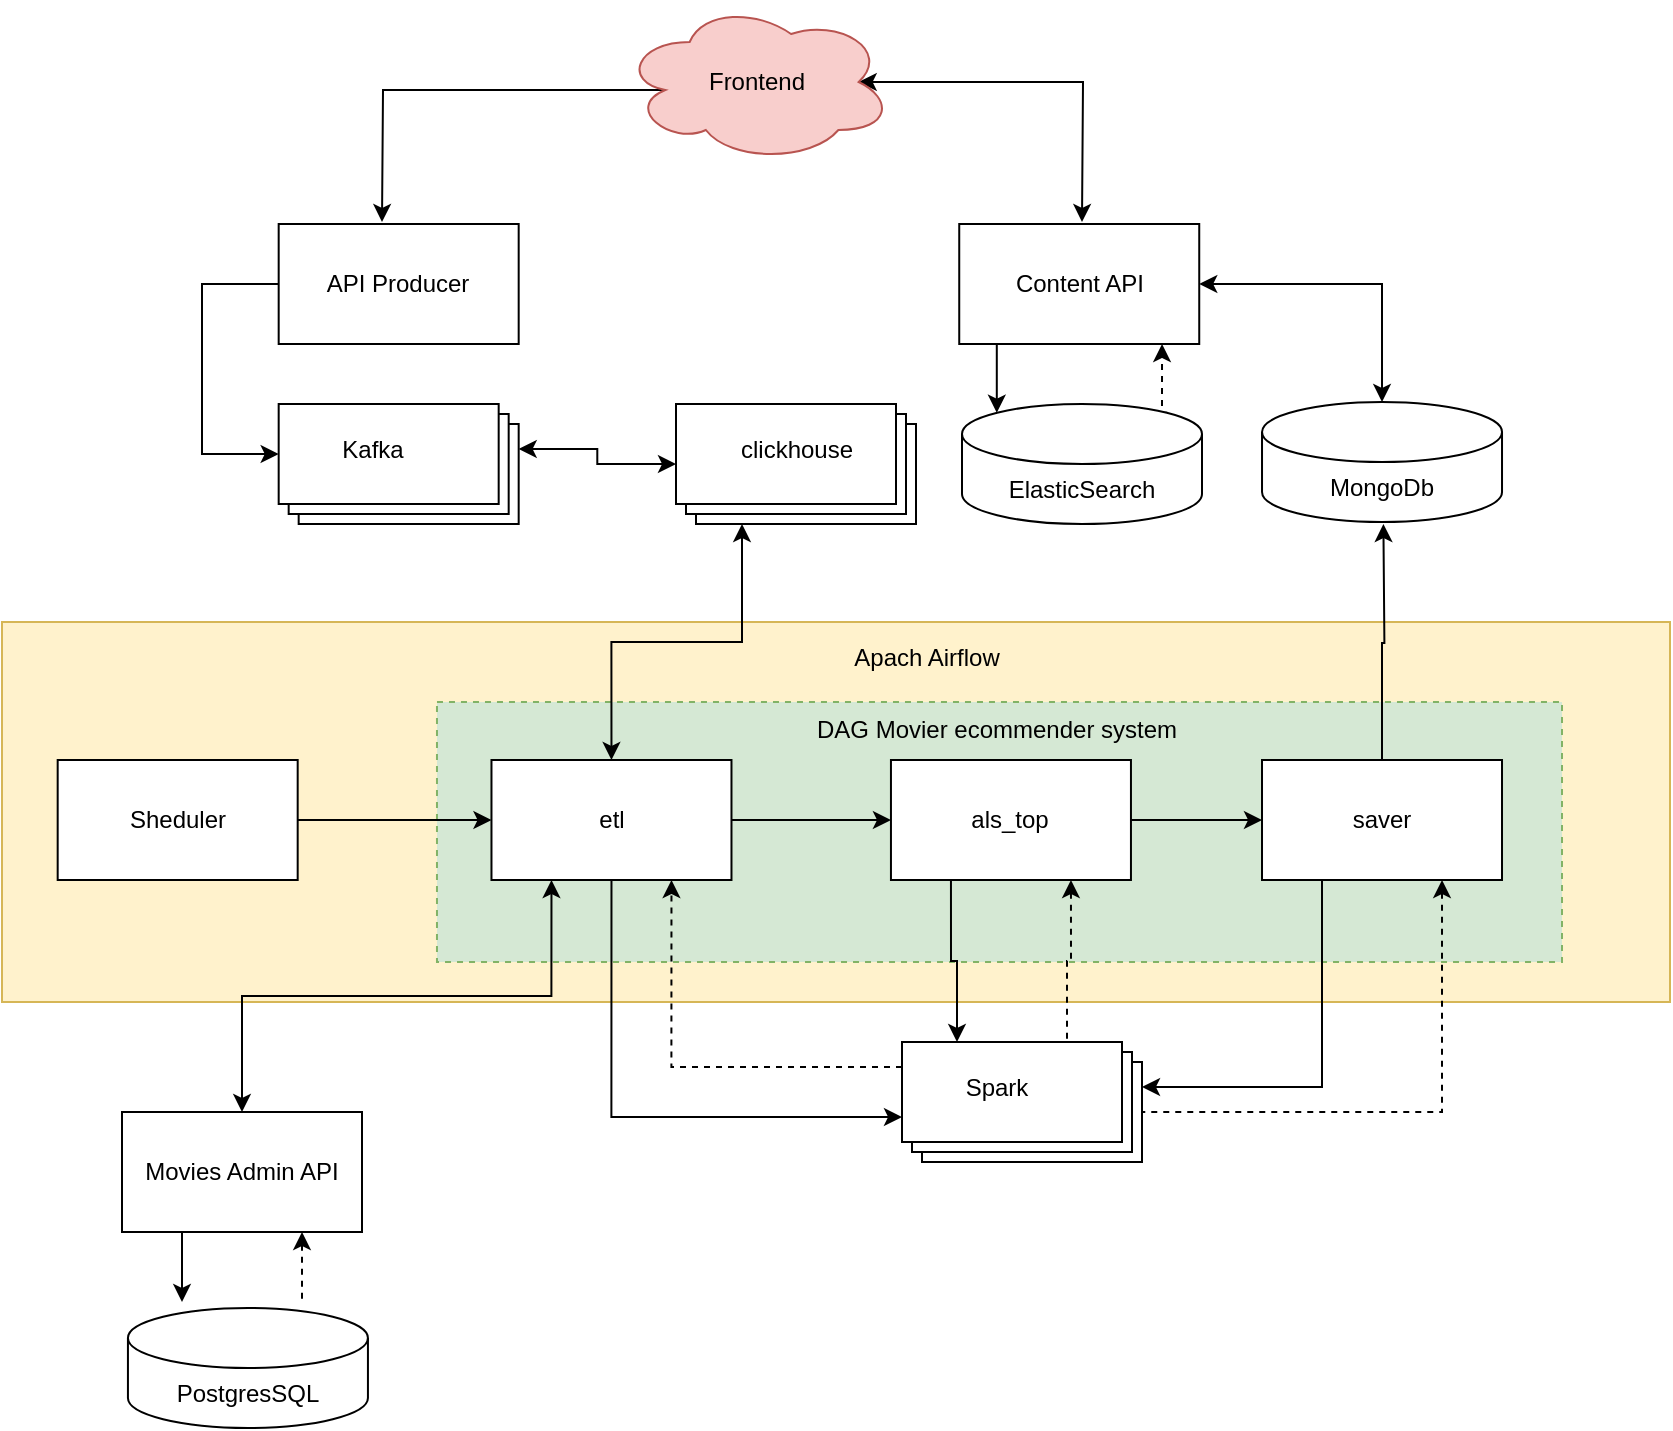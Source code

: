 <mxfile version="20.8.18" type="device"><diagram name="Page-1" id="mg7rvOluohRG5sQvqtEC"><mxGraphModel dx="2261" dy="768" grid="1" gridSize="10" guides="1" tooltips="1" connect="1" arrows="1" fold="1" page="1" pageScale="1" pageWidth="827" pageHeight="1169" math="0" shadow="0"><root><mxCell id="0"/><mxCell id="1" parent="0"/><mxCell id="Q3Elj4kSzfIql7BzFC3O-54" style="edgeStyle=orthogonalEdgeStyle;rounded=0;orthogonalLoop=1;jettySize=auto;html=1;exitX=0.16;exitY=0.55;exitDx=0;exitDy=0;exitPerimeter=0;startArrow=none;startFill=0;" parent="1" source="Q3Elj4kSzfIql7BzFC3O-1" edge="1"><mxGeometry relative="1" as="geometry"><mxPoint x="-10" y="110" as="targetPoint"/></mxGeometry></mxCell><mxCell id="Q3Elj4kSzfIql7BzFC3O-71" style="edgeStyle=orthogonalEdgeStyle;rounded=0;orthogonalLoop=1;jettySize=auto;html=1;exitX=0.875;exitY=0.5;exitDx=0;exitDy=0;exitPerimeter=0;startArrow=classic;startFill=1;" parent="1" source="Q3Elj4kSzfIql7BzFC3O-1" edge="1"><mxGeometry relative="1" as="geometry"><mxPoint x="340" y="110" as="targetPoint"/></mxGeometry></mxCell><mxCell id="Q3Elj4kSzfIql7BzFC3O-1" value="Frontend" style="ellipse;shape=cloud;whiteSpace=wrap;html=1;fillColor=#f8cecc;strokeColor=#b85450;" parent="1" vertex="1"><mxGeometry x="110" width="135.26" height="80" as="geometry"/></mxCell><mxCell id="Q3Elj4kSzfIql7BzFC3O-56" style="edgeStyle=orthogonalEdgeStyle;rounded=0;orthogonalLoop=1;jettySize=auto;html=1;exitX=0;exitY=0.5;exitDx=0;exitDy=0;entryX=0;entryY=0;entryDx=0;entryDy=25;entryPerimeter=0;startArrow=none;startFill=0;" parent="1" source="Q3Elj4kSzfIql7BzFC3O-2" target="Q3Elj4kSzfIql7BzFC3O-4" edge="1"><mxGeometry relative="1" as="geometry"><Array as="points"><mxPoint x="-100" y="141"/><mxPoint x="-100" y="226"/></Array></mxGeometry></mxCell><mxCell id="Q3Elj4kSzfIql7BzFC3O-2" value="API Producer" style="rounded=0;whiteSpace=wrap;html=1;" parent="1" vertex="1"><mxGeometry x="-61.66" y="111" width="120" height="60" as="geometry"/></mxCell><mxCell id="Q3Elj4kSzfIql7BzFC3O-7" value="" style="group" parent="1" vertex="1" connectable="0"><mxGeometry x="-61.66" y="201" width="120" height="60" as="geometry"/></mxCell><mxCell id="Q3Elj4kSzfIql7BzFC3O-4" value="" style="verticalLabelPosition=bottom;verticalAlign=top;html=1;shape=mxgraph.basic.layered_rect;dx=10;outlineConnect=0;whiteSpace=wrap;" parent="Q3Elj4kSzfIql7BzFC3O-7" vertex="1"><mxGeometry width="120.0" height="60" as="geometry"/></mxCell><mxCell id="Q3Elj4kSzfIql7BzFC3O-6" value="Kafka" style="text;html=1;align=center;verticalAlign=middle;resizable=0;points=[];autosize=1;strokeColor=none;fillColor=none;rounded=0;" parent="Q3Elj4kSzfIql7BzFC3O-7" vertex="1"><mxGeometry x="21.6" y="8" width="50" height="30" as="geometry"/></mxCell><mxCell id="Q3Elj4kSzfIql7BzFC3O-8" value="" style="group" parent="1" vertex="1" connectable="0"><mxGeometry x="137" y="201" width="120" height="60" as="geometry"/></mxCell><mxCell id="Q3Elj4kSzfIql7BzFC3O-9" value="" style="verticalLabelPosition=bottom;verticalAlign=top;html=1;shape=mxgraph.basic.layered_rect;dx=10;outlineConnect=0;whiteSpace=wrap;" parent="Q3Elj4kSzfIql7BzFC3O-8" vertex="1"><mxGeometry width="120.0" height="60" as="geometry"/></mxCell><mxCell id="Q3Elj4kSzfIql7BzFC3O-10" value="clickhouse" style="text;html=1;align=center;verticalAlign=middle;resizable=0;points=[];autosize=1;strokeColor=none;fillColor=none;rounded=0;" parent="Q3Elj4kSzfIql7BzFC3O-8" vertex="1"><mxGeometry x="20" y="8" width="80" height="30" as="geometry"/></mxCell><mxCell id="om1aiLuX_DYYrPGompIh-11" style="edgeStyle=orthogonalEdgeStyle;rounded=0;orthogonalLoop=1;jettySize=auto;html=1;exitX=0.25;exitY=1;exitDx=0;exitDy=0;startArrow=none;startFill=0;" edge="1" parent="1" source="Q3Elj4kSzfIql7BzFC3O-29"><mxGeometry relative="1" as="geometry"><mxPoint x="-110" y="650" as="targetPoint"/></mxGeometry></mxCell><mxCell id="om1aiLuX_DYYrPGompIh-13" style="edgeStyle=orthogonalEdgeStyle;rounded=0;orthogonalLoop=1;jettySize=auto;html=1;exitX=0.75;exitY=1;exitDx=0;exitDy=0;startArrow=classic;startFill=1;endArrow=none;endFill=0;dashed=1;" edge="1" parent="1" source="Q3Elj4kSzfIql7BzFC3O-29"><mxGeometry relative="1" as="geometry"><mxPoint x="-50" y="650" as="targetPoint"/></mxGeometry></mxCell><mxCell id="Q3Elj4kSzfIql7BzFC3O-29" value="Movies Admin API" style="whiteSpace=wrap;html=1;" parent="1" vertex="1"><mxGeometry x="-140" y="555" width="120" height="60" as="geometry"/></mxCell><mxCell id="Q3Elj4kSzfIql7BzFC3O-63" style="edgeStyle=orthogonalEdgeStyle;rounded=0;orthogonalLoop=1;jettySize=auto;html=1;exitX=1;exitY=0.5;exitDx=0;exitDy=0;startArrow=classic;startFill=1;entryX=0.5;entryY=0;entryDx=0;entryDy=0;entryPerimeter=0;" parent="1" source="Q3Elj4kSzfIql7BzFC3O-30" target="Q3Elj4kSzfIql7BzFC3O-66" edge="1"><mxGeometry relative="1" as="geometry"><mxPoint x="490" y="190" as="targetPoint"/></mxGeometry></mxCell><mxCell id="om1aiLuX_DYYrPGompIh-20" style="edgeStyle=orthogonalEdgeStyle;rounded=0;orthogonalLoop=1;jettySize=auto;html=1;exitX=0.25;exitY=1;exitDx=0;exitDy=0;entryX=0.145;entryY=0;entryDx=0;entryDy=4.35;entryPerimeter=0;startArrow=none;startFill=0;endArrow=classic;endFill=1;" edge="1" parent="1" source="Q3Elj4kSzfIql7BzFC3O-30" target="Q3Elj4kSzfIql7BzFC3O-67"><mxGeometry relative="1" as="geometry"/></mxCell><mxCell id="Q3Elj4kSzfIql7BzFC3O-30" value="Content API" style="whiteSpace=wrap;html=1;" parent="1" vertex="1"><mxGeometry x="278.62" y="111" width="120" height="60" as="geometry"/></mxCell><mxCell id="Q3Elj4kSzfIql7BzFC3O-26" value="" style="rounded=0;whiteSpace=wrap;html=1;fillColor=#fff2cc;strokeColor=#d6b656;" parent="1" vertex="1"><mxGeometry x="-200" y="310" width="834" height="190" as="geometry"/></mxCell><mxCell id="Q3Elj4kSzfIql7BzFC3O-3" value="Sheduler" style="rounded=0;whiteSpace=wrap;html=1;" parent="1" vertex="1"><mxGeometry x="-172.162" y="379" width="120" height="60" as="geometry"/></mxCell><mxCell id="Q3Elj4kSzfIql7BzFC3O-27" value="Apach Airflow" style="text;html=1;align=center;verticalAlign=middle;resizable=0;points=[];autosize=1;strokeColor=none;fillColor=none;" parent="1" vertex="1"><mxGeometry x="211.625" y="313" width="100" height="30" as="geometry"/></mxCell><mxCell id="Q3Elj4kSzfIql7BzFC3O-22" value="" style="rounded=0;whiteSpace=wrap;html=1;dashed=1;fillColor=#d5e8d4;strokeColor=#82b366;" parent="1" vertex="1"><mxGeometry x="17.49" y="350" width="562.51" height="130" as="geometry"/></mxCell><mxCell id="Q3Elj4kSzfIql7BzFC3O-49" style="edgeStyle=orthogonalEdgeStyle;rounded=0;orthogonalLoop=1;jettySize=auto;html=1;exitX=1;exitY=0.5;exitDx=0;exitDy=0;entryX=0;entryY=0.5;entryDx=0;entryDy=0;startArrow=none;startFill=0;" parent="1" source="Q3Elj4kSzfIql7BzFC3O-20" target="Q3Elj4kSzfIql7BzFC3O-21" edge="1"><mxGeometry relative="1" as="geometry"/></mxCell><mxCell id="Q3Elj4kSzfIql7BzFC3O-59" style="edgeStyle=orthogonalEdgeStyle;rounded=0;orthogonalLoop=1;jettySize=auto;html=1;exitX=0.5;exitY=0;exitDx=0;exitDy=0;startArrow=classic;startFill=1;" parent="1" source="Q3Elj4kSzfIql7BzFC3O-20" target="Q3Elj4kSzfIql7BzFC3O-9" edge="1"><mxGeometry relative="1" as="geometry"><Array as="points"><mxPoint x="105" y="320"/><mxPoint x="170" y="320"/></Array></mxGeometry></mxCell><mxCell id="Q3Elj4kSzfIql7BzFC3O-60" style="edgeStyle=orthogonalEdgeStyle;rounded=0;orthogonalLoop=1;jettySize=auto;html=1;exitX=0.25;exitY=1;exitDx=0;exitDy=0;entryX=0.5;entryY=0;entryDx=0;entryDy=0;startArrow=classic;startFill=1;" parent="1" source="Q3Elj4kSzfIql7BzFC3O-20" target="Q3Elj4kSzfIql7BzFC3O-29" edge="1"><mxGeometry relative="1" as="geometry"/></mxCell><mxCell id="om1aiLuX_DYYrPGompIh-5" style="edgeStyle=orthogonalEdgeStyle;rounded=0;orthogonalLoop=1;jettySize=auto;html=1;exitX=0.5;exitY=1;exitDx=0;exitDy=0;entryX=0;entryY=0;entryDx=0;entryDy=37.5;entryPerimeter=0;startArrow=none;startFill=0;" edge="1" parent="1" source="Q3Elj4kSzfIql7BzFC3O-20" target="om1aiLuX_DYYrPGompIh-2"><mxGeometry relative="1" as="geometry"/></mxCell><mxCell id="Q3Elj4kSzfIql7BzFC3O-20" value="etl" style="rounded=0;whiteSpace=wrap;html=1;" parent="1" vertex="1"><mxGeometry x="44.738" y="379" width="120" height="60" as="geometry"/></mxCell><mxCell id="om1aiLuX_DYYrPGompIh-6" style="edgeStyle=orthogonalEdgeStyle;rounded=0;orthogonalLoop=1;jettySize=auto;html=1;exitX=1;exitY=0.5;exitDx=0;exitDy=0;entryX=0;entryY=0.5;entryDx=0;entryDy=0;startArrow=none;startFill=0;" edge="1" parent="1" source="Q3Elj4kSzfIql7BzFC3O-21" target="Q3Elj4kSzfIql7BzFC3O-45"><mxGeometry relative="1" as="geometry"/></mxCell><mxCell id="om1aiLuX_DYYrPGompIh-15" style="edgeStyle=orthogonalEdgeStyle;rounded=0;orthogonalLoop=1;jettySize=auto;html=1;exitX=0.75;exitY=1;exitDx=0;exitDy=0;entryX=0;entryY=0;entryDx=82.5;entryDy=0;entryPerimeter=0;dashed=1;startArrow=classic;startFill=1;endArrow=none;endFill=0;" edge="1" parent="1" source="Q3Elj4kSzfIql7BzFC3O-21" target="om1aiLuX_DYYrPGompIh-2"><mxGeometry relative="1" as="geometry"/></mxCell><mxCell id="om1aiLuX_DYYrPGompIh-17" style="edgeStyle=orthogonalEdgeStyle;rounded=0;orthogonalLoop=1;jettySize=auto;html=1;exitX=0.25;exitY=1;exitDx=0;exitDy=0;entryX=0;entryY=0;entryDx=27.5;entryDy=0;entryPerimeter=0;startArrow=none;startFill=0;endArrow=classic;endFill=1;" edge="1" parent="1" source="Q3Elj4kSzfIql7BzFC3O-21" target="om1aiLuX_DYYrPGompIh-2"><mxGeometry relative="1" as="geometry"/></mxCell><mxCell id="Q3Elj4kSzfIql7BzFC3O-21" value="als_top" style="rounded=0;whiteSpace=wrap;html=1;" parent="1" vertex="1"><mxGeometry x="244.475" y="379" width="120" height="60" as="geometry"/></mxCell><mxCell id="Q3Elj4kSzfIql7BzFC3O-23" value="DAG Movier ecommender system" style="text;html=1;align=center;verticalAlign=middle;resizable=0;points=[];autosize=1;strokeColor=none;fillColor=none;" parent="1" vertex="1"><mxGeometry x="196.988" y="349" width="200" height="30" as="geometry"/></mxCell><mxCell id="Q3Elj4kSzfIql7BzFC3O-62" style="edgeStyle=orthogonalEdgeStyle;rounded=0;orthogonalLoop=1;jettySize=auto;html=1;exitX=0.5;exitY=0;exitDx=0;exitDy=0;startArrow=none;startFill=0;" parent="1" source="Q3Elj4kSzfIql7BzFC3O-45" edge="1"><mxGeometry relative="1" as="geometry"><mxPoint x="490.7" y="261" as="targetPoint"/></mxGeometry></mxCell><mxCell id="om1aiLuX_DYYrPGompIh-16" style="edgeStyle=orthogonalEdgeStyle;rounded=0;orthogonalLoop=1;jettySize=auto;html=1;exitX=0.75;exitY=1;exitDx=0;exitDy=0;entryX=0;entryY=0;entryDx=120.0;entryDy=35;entryPerimeter=0;dashed=1;startArrow=classic;startFill=1;endArrow=none;endFill=0;" edge="1" parent="1" source="Q3Elj4kSzfIql7BzFC3O-45" target="om1aiLuX_DYYrPGompIh-2"><mxGeometry relative="1" as="geometry"/></mxCell><mxCell id="om1aiLuX_DYYrPGompIh-18" style="edgeStyle=orthogonalEdgeStyle;rounded=0;orthogonalLoop=1;jettySize=auto;html=1;exitX=0.25;exitY=1;exitDx=0;exitDy=0;entryX=0;entryY=0;entryDx=120.0;entryDy=22.5;entryPerimeter=0;startArrow=none;startFill=0;endArrow=classic;endFill=1;" edge="1" parent="1" source="Q3Elj4kSzfIql7BzFC3O-45" target="om1aiLuX_DYYrPGompIh-2"><mxGeometry relative="1" as="geometry"/></mxCell><mxCell id="Q3Elj4kSzfIql7BzFC3O-45" value="saver" style="rounded=0;whiteSpace=wrap;html=1;" parent="1" vertex="1"><mxGeometry x="430.005" y="379" width="120" height="60" as="geometry"/></mxCell><mxCell id="Q3Elj4kSzfIql7BzFC3O-40" style="edgeStyle=orthogonalEdgeStyle;rounded=0;orthogonalLoop=1;jettySize=auto;html=1;exitX=1;exitY=0.5;exitDx=0;exitDy=0;entryX=0;entryY=0.5;entryDx=0;entryDy=0;startArrow=none;startFill=0;" parent="1" source="Q3Elj4kSzfIql7BzFC3O-3" target="Q3Elj4kSzfIql7BzFC3O-20" edge="1"><mxGeometry relative="1" as="geometry"/></mxCell><mxCell id="Q3Elj4kSzfIql7BzFC3O-57" style="edgeStyle=orthogonalEdgeStyle;rounded=0;orthogonalLoop=1;jettySize=auto;html=1;exitX=0;exitY=0;exitDx=120.0;exitDy=22.5;exitPerimeter=0;startArrow=classic;startFill=1;" parent="1" source="Q3Elj4kSzfIql7BzFC3O-4" target="Q3Elj4kSzfIql7BzFC3O-9" edge="1"><mxGeometry relative="1" as="geometry"/></mxCell><mxCell id="Q3Elj4kSzfIql7BzFC3O-66" value="MongoDb" style="shape=cylinder3;whiteSpace=wrap;html=1;boundedLbl=1;backgroundOutline=1;size=15;" parent="1" vertex="1"><mxGeometry x="430.01" y="200" width="120" height="60" as="geometry"/></mxCell><mxCell id="om1aiLuX_DYYrPGompIh-22" style="edgeStyle=orthogonalEdgeStyle;rounded=0;orthogonalLoop=1;jettySize=auto;html=1;exitX=0.855;exitY=0;exitDx=0;exitDy=4.35;exitPerimeter=0;entryX=0.845;entryY=1;entryDx=0;entryDy=0;entryPerimeter=0;startArrow=none;startFill=0;endArrow=classic;endFill=1;dashed=1;" edge="1" parent="1" source="Q3Elj4kSzfIql7BzFC3O-67" target="Q3Elj4kSzfIql7BzFC3O-30"><mxGeometry relative="1" as="geometry"/></mxCell><mxCell id="Q3Elj4kSzfIql7BzFC3O-67" value="ElasticSearch" style="shape=cylinder3;whiteSpace=wrap;html=1;boundedLbl=1;backgroundOutline=1;size=15;" parent="1" vertex="1"><mxGeometry x="280" y="201" width="120" height="60" as="geometry"/></mxCell><mxCell id="Q3Elj4kSzfIql7BzFC3O-68" value="PostgresSQL" style="shape=cylinder3;whiteSpace=wrap;html=1;boundedLbl=1;backgroundOutline=1;size=15;" parent="1" vertex="1"><mxGeometry x="-137.03" y="653" width="120" height="60" as="geometry"/></mxCell><mxCell id="om1aiLuX_DYYrPGompIh-1" value="" style="group" vertex="1" connectable="0" parent="1"><mxGeometry x="250" y="520" width="120" height="60" as="geometry"/></mxCell><mxCell id="om1aiLuX_DYYrPGompIh-2" value="" style="verticalLabelPosition=bottom;verticalAlign=top;html=1;shape=mxgraph.basic.layered_rect;dx=10;outlineConnect=0;whiteSpace=wrap;" vertex="1" parent="om1aiLuX_DYYrPGompIh-1"><mxGeometry width="120.0" height="60" as="geometry"/></mxCell><mxCell id="om1aiLuX_DYYrPGompIh-3" value="Spark" style="text;html=1;align=center;verticalAlign=middle;resizable=0;points=[];autosize=1;strokeColor=none;fillColor=none;rounded=0;" vertex="1" parent="om1aiLuX_DYYrPGompIh-1"><mxGeometry x="21.6" y="8" width="50" height="30" as="geometry"/></mxCell><mxCell id="om1aiLuX_DYYrPGompIh-9" style="edgeStyle=orthogonalEdgeStyle;rounded=0;orthogonalLoop=1;jettySize=auto;html=1;exitX=0;exitY=0;exitDx=0;exitDy=12.5;exitPerimeter=0;entryX=0.75;entryY=1;entryDx=0;entryDy=0;startArrow=none;startFill=0;dashed=1;" edge="1" parent="1" source="om1aiLuX_DYYrPGompIh-2" target="Q3Elj4kSzfIql7BzFC3O-20"><mxGeometry relative="1" as="geometry"/></mxCell></root></mxGraphModel></diagram></mxfile>